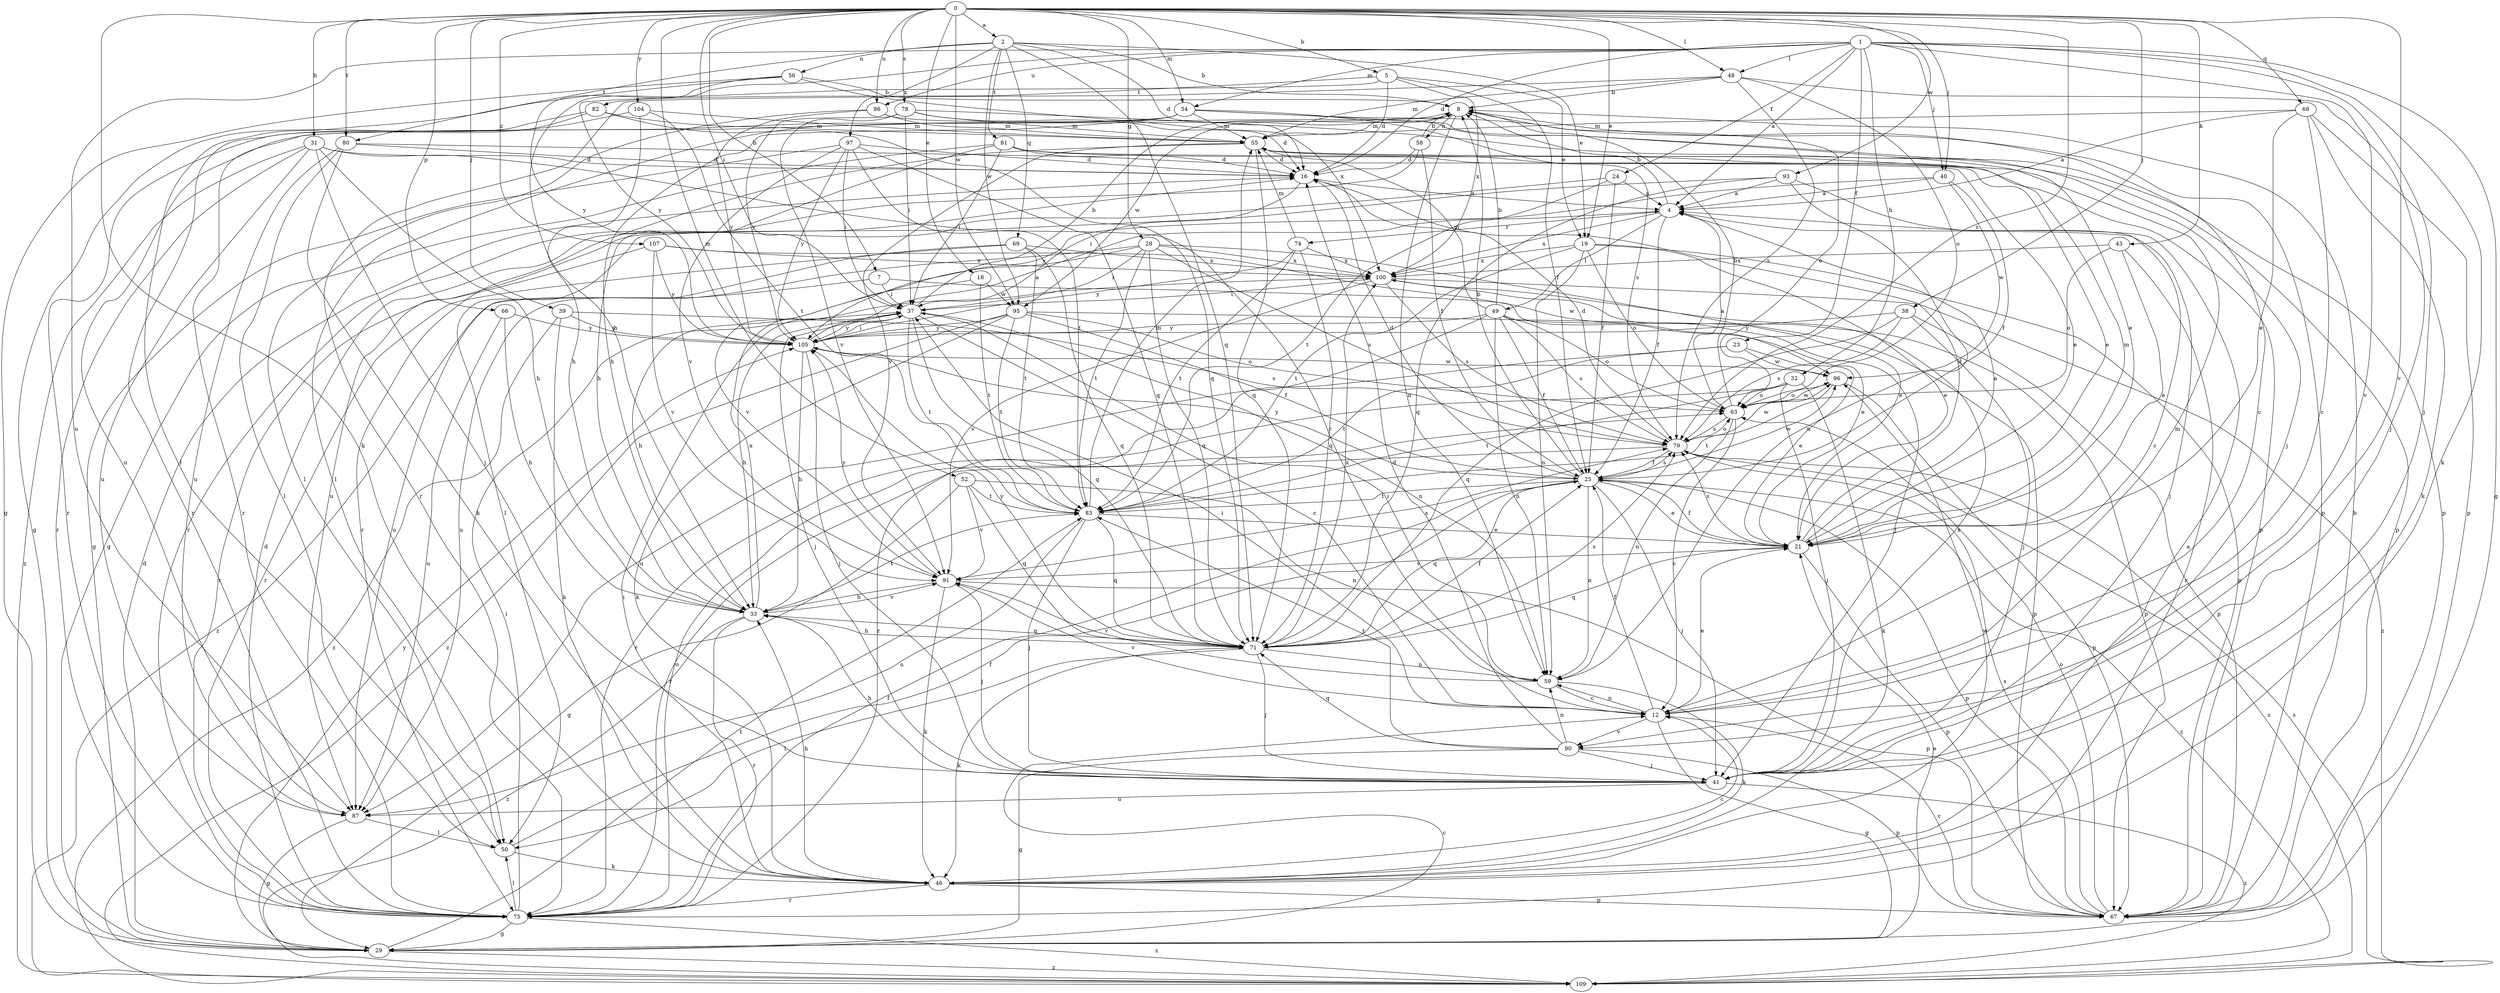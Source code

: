 strict digraph  {
0;
1;
2;
4;
5;
7;
8;
12;
16;
18;
19;
21;
23;
24;
25;
28;
29;
31;
32;
33;
37;
38;
39;
40;
41;
43;
46;
48;
49;
50;
52;
54;
55;
56;
58;
59;
63;
66;
67;
68;
69;
71;
74;
75;
78;
79;
80;
81;
82;
83;
86;
87;
90;
91;
93;
95;
96;
97;
100;
104;
105;
107;
109;
0 -> 2  [label=a];
0 -> 5  [label=b];
0 -> 7  [label=b];
0 -> 18  [label=e];
0 -> 19  [label=e];
0 -> 28  [label=g];
0 -> 31  [label=h];
0 -> 37  [label=i];
0 -> 38  [label=j];
0 -> 39  [label=j];
0 -> 40  [label=j];
0 -> 43  [label=k];
0 -> 46  [label=k];
0 -> 48  [label=l];
0 -> 52  [label=m];
0 -> 54  [label=m];
0 -> 66  [label=p];
0 -> 68  [label=q];
0 -> 78  [label=s];
0 -> 79  [label=s];
0 -> 80  [label=t];
0 -> 86  [label=u];
0 -> 90  [label=v];
0 -> 93  [label=w];
0 -> 95  [label=w];
0 -> 104  [label=y];
0 -> 107  [label=z];
1 -> 4  [label=a];
1 -> 16  [label=d];
1 -> 23  [label=f];
1 -> 24  [label=f];
1 -> 29  [label=g];
1 -> 32  [label=h];
1 -> 33  [label=h];
1 -> 40  [label=j];
1 -> 41  [label=j];
1 -> 46  [label=k];
1 -> 48  [label=l];
1 -> 54  [label=m];
1 -> 86  [label=u];
1 -> 87  [label=u];
1 -> 90  [label=v];
2 -> 8  [label=b];
2 -> 16  [label=d];
2 -> 19  [label=e];
2 -> 56  [label=n];
2 -> 69  [label=q];
2 -> 71  [label=q];
2 -> 80  [label=t];
2 -> 81  [label=t];
2 -> 95  [label=w];
2 -> 97  [label=x];
4 -> 8  [label=b];
4 -> 25  [label=f];
4 -> 41  [label=j];
4 -> 49  [label=l];
4 -> 74  [label=r];
4 -> 100  [label=x];
5 -> 16  [label=d];
5 -> 19  [label=e];
5 -> 25  [label=f];
5 -> 82  [label=t];
5 -> 100  [label=x];
5 -> 105  [label=y];
7 -> 21  [label=e];
7 -> 37  [label=i];
7 -> 109  [label=z];
8 -> 55  [label=m];
8 -> 58  [label=n];
8 -> 59  [label=n];
8 -> 63  [label=o];
8 -> 67  [label=p];
8 -> 87  [label=u];
8 -> 95  [label=w];
12 -> 21  [label=e];
12 -> 25  [label=f];
12 -> 29  [label=g];
12 -> 37  [label=i];
12 -> 55  [label=m];
12 -> 59  [label=n];
12 -> 90  [label=v];
12 -> 91  [label=v];
16 -> 4  [label=a];
16 -> 37  [label=i];
18 -> 33  [label=h];
18 -> 83  [label=t];
18 -> 95  [label=w];
19 -> 21  [label=e];
19 -> 59  [label=n];
19 -> 63  [label=o];
19 -> 67  [label=p];
19 -> 83  [label=t];
19 -> 100  [label=x];
21 -> 4  [label=a];
21 -> 16  [label=d];
21 -> 25  [label=f];
21 -> 55  [label=m];
21 -> 67  [label=p];
21 -> 71  [label=q];
21 -> 79  [label=s];
21 -> 91  [label=v];
23 -> 21  [label=e];
23 -> 75  [label=r];
23 -> 83  [label=t];
23 -> 96  [label=w];
24 -> 4  [label=a];
24 -> 25  [label=f];
24 -> 83  [label=t];
24 -> 87  [label=u];
25 -> 8  [label=b];
25 -> 16  [label=d];
25 -> 21  [label=e];
25 -> 41  [label=j];
25 -> 59  [label=n];
25 -> 67  [label=p];
25 -> 71  [label=q];
25 -> 79  [label=s];
25 -> 83  [label=t];
25 -> 96  [label=w];
25 -> 105  [label=y];
25 -> 109  [label=z];
28 -> 21  [label=e];
28 -> 37  [label=i];
28 -> 71  [label=q];
28 -> 79  [label=s];
28 -> 83  [label=t];
28 -> 87  [label=u];
28 -> 91  [label=v];
28 -> 100  [label=x];
29 -> 12  [label=c];
29 -> 16  [label=d];
29 -> 21  [label=e];
29 -> 83  [label=t];
29 -> 105  [label=y];
29 -> 109  [label=z];
31 -> 12  [label=c];
31 -> 16  [label=d];
31 -> 33  [label=h];
31 -> 41  [label=j];
31 -> 75  [label=r];
31 -> 87  [label=u];
31 -> 109  [label=z];
32 -> 41  [label=j];
32 -> 46  [label=k];
32 -> 63  [label=o];
32 -> 75  [label=r];
32 -> 83  [label=t];
33 -> 71  [label=q];
33 -> 75  [label=r];
33 -> 83  [label=t];
33 -> 91  [label=v];
33 -> 100  [label=x];
33 -> 109  [label=z];
37 -> 8  [label=b];
37 -> 12  [label=c];
37 -> 33  [label=h];
37 -> 41  [label=j];
37 -> 59  [label=n];
37 -> 71  [label=q];
37 -> 83  [label=t];
37 -> 105  [label=y];
38 -> 41  [label=j];
38 -> 67  [label=p];
38 -> 71  [label=q];
38 -> 79  [label=s];
38 -> 105  [label=y];
39 -> 46  [label=k];
39 -> 79  [label=s];
39 -> 105  [label=y];
39 -> 109  [label=z];
40 -> 4  [label=a];
40 -> 25  [label=f];
40 -> 96  [label=w];
40 -> 105  [label=y];
41 -> 33  [label=h];
41 -> 87  [label=u];
41 -> 100  [label=x];
41 -> 109  [label=z];
43 -> 21  [label=e];
43 -> 63  [label=o];
43 -> 75  [label=r];
43 -> 100  [label=x];
46 -> 4  [label=a];
46 -> 12  [label=c];
46 -> 33  [label=h];
46 -> 37  [label=i];
46 -> 67  [label=p];
46 -> 75  [label=r];
46 -> 96  [label=w];
48 -> 8  [label=b];
48 -> 41  [label=j];
48 -> 55  [label=m];
48 -> 63  [label=o];
48 -> 75  [label=r];
48 -> 79  [label=s];
49 -> 8  [label=b];
49 -> 25  [label=f];
49 -> 55  [label=m];
49 -> 59  [label=n];
49 -> 63  [label=o];
49 -> 67  [label=p];
49 -> 79  [label=s];
49 -> 87  [label=u];
49 -> 105  [label=y];
50 -> 25  [label=f];
50 -> 46  [label=k];
52 -> 29  [label=g];
52 -> 59  [label=n];
52 -> 71  [label=q];
52 -> 83  [label=t];
52 -> 91  [label=v];
54 -> 12  [label=c];
54 -> 21  [label=e];
54 -> 33  [label=h];
54 -> 50  [label=l];
54 -> 55  [label=m];
54 -> 75  [label=r];
54 -> 79  [label=s];
55 -> 16  [label=d];
55 -> 67  [label=p];
55 -> 71  [label=q];
55 -> 75  [label=r];
55 -> 91  [label=v];
56 -> 8  [label=b];
56 -> 29  [label=g];
56 -> 50  [label=l];
56 -> 100  [label=x];
56 -> 105  [label=y];
58 -> 8  [label=b];
58 -> 16  [label=d];
58 -> 25  [label=f];
58 -> 75  [label=r];
59 -> 12  [label=c];
59 -> 37  [label=i];
59 -> 46  [label=k];
59 -> 91  [label=v];
63 -> 4  [label=a];
63 -> 8  [label=b];
63 -> 12  [label=c];
63 -> 59  [label=n];
63 -> 79  [label=s];
63 -> 96  [label=w];
66 -> 33  [label=h];
66 -> 87  [label=u];
66 -> 105  [label=y];
67 -> 8  [label=b];
67 -> 12  [label=c];
67 -> 63  [label=o];
67 -> 79  [label=s];
68 -> 4  [label=a];
68 -> 12  [label=c];
68 -> 21  [label=e];
68 -> 46  [label=k];
68 -> 55  [label=m];
68 -> 67  [label=p];
69 -> 71  [label=q];
69 -> 75  [label=r];
69 -> 83  [label=t];
69 -> 87  [label=u];
69 -> 100  [label=x];
71 -> 25  [label=f];
71 -> 33  [label=h];
71 -> 41  [label=j];
71 -> 46  [label=k];
71 -> 50  [label=l];
71 -> 59  [label=n];
71 -> 79  [label=s];
71 -> 100  [label=x];
71 -> 105  [label=y];
74 -> 55  [label=m];
74 -> 71  [label=q];
74 -> 83  [label=t];
74 -> 100  [label=x];
74 -> 105  [label=y];
75 -> 16  [label=d];
75 -> 25  [label=f];
75 -> 29  [label=g];
75 -> 37  [label=i];
75 -> 50  [label=l];
75 -> 63  [label=o];
75 -> 109  [label=z];
78 -> 16  [label=d];
78 -> 37  [label=i];
78 -> 41  [label=j];
78 -> 55  [label=m];
78 -> 91  [label=v];
78 -> 105  [label=y];
79 -> 16  [label=d];
79 -> 25  [label=f];
79 -> 63  [label=o];
79 -> 75  [label=r];
79 -> 96  [label=w];
79 -> 109  [label=z];
80 -> 16  [label=d];
80 -> 21  [label=e];
80 -> 46  [label=k];
80 -> 50  [label=l];
80 -> 87  [label=u];
81 -> 16  [label=d];
81 -> 21  [label=e];
81 -> 29  [label=g];
81 -> 33  [label=h];
81 -> 37  [label=i];
81 -> 67  [label=p];
82 -> 29  [label=g];
82 -> 55  [label=m];
82 -> 71  [label=q];
82 -> 75  [label=r];
83 -> 21  [label=e];
83 -> 41  [label=j];
83 -> 55  [label=m];
83 -> 71  [label=q];
83 -> 87  [label=u];
86 -> 50  [label=l];
86 -> 55  [label=m];
86 -> 67  [label=p];
86 -> 105  [label=y];
87 -> 29  [label=g];
87 -> 50  [label=l];
90 -> 16  [label=d];
90 -> 29  [label=g];
90 -> 41  [label=j];
90 -> 59  [label=n];
90 -> 67  [label=p];
90 -> 71  [label=q];
90 -> 83  [label=t];
91 -> 33  [label=h];
91 -> 41  [label=j];
91 -> 46  [label=k];
91 -> 67  [label=p];
91 -> 79  [label=s];
91 -> 105  [label=y];
93 -> 4  [label=a];
93 -> 12  [label=c];
93 -> 50  [label=l];
93 -> 59  [label=n];
93 -> 71  [label=q];
95 -> 25  [label=f];
95 -> 46  [label=k];
95 -> 63  [label=o];
95 -> 67  [label=p];
95 -> 83  [label=t];
95 -> 105  [label=y];
95 -> 109  [label=z];
96 -> 63  [label=o];
96 -> 67  [label=p];
96 -> 83  [label=t];
97 -> 16  [label=d];
97 -> 29  [label=g];
97 -> 37  [label=i];
97 -> 71  [label=q];
97 -> 83  [label=t];
97 -> 91  [label=v];
97 -> 105  [label=y];
100 -> 37  [label=i];
100 -> 41  [label=j];
100 -> 79  [label=s];
100 -> 91  [label=v];
100 -> 109  [label=z];
104 -> 33  [label=h];
104 -> 55  [label=m];
104 -> 75  [label=r];
104 -> 83  [label=t];
105 -> 4  [label=a];
105 -> 33  [label=h];
105 -> 37  [label=i];
105 -> 41  [label=j];
105 -> 96  [label=w];
107 -> 75  [label=r];
107 -> 91  [label=v];
107 -> 96  [label=w];
107 -> 100  [label=x];
107 -> 105  [label=y];
109 -> 79  [label=s];
}
